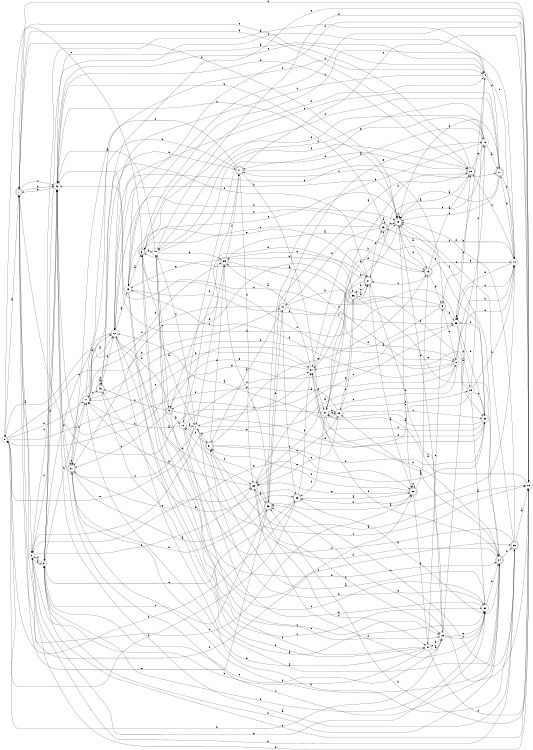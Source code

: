 digraph n38_10 {
__start0 [label="" shape="none"];

rankdir=LR;
size="8,5";

s0 [style="filled", color="black", fillcolor="white" shape="circle", label="0"];
s1 [style="rounded,filled", color="black", fillcolor="white" shape="doublecircle", label="1"];
s2 [style="filled", color="black", fillcolor="white" shape="circle", label="2"];
s3 [style="filled", color="black", fillcolor="white" shape="circle", label="3"];
s4 [style="filled", color="black", fillcolor="white" shape="circle", label="4"];
s5 [style="rounded,filled", color="black", fillcolor="white" shape="doublecircle", label="5"];
s6 [style="rounded,filled", color="black", fillcolor="white" shape="doublecircle", label="6"];
s7 [style="filled", color="black", fillcolor="white" shape="circle", label="7"];
s8 [style="filled", color="black", fillcolor="white" shape="circle", label="8"];
s9 [style="rounded,filled", color="black", fillcolor="white" shape="doublecircle", label="9"];
s10 [style="filled", color="black", fillcolor="white" shape="circle", label="10"];
s11 [style="filled", color="black", fillcolor="white" shape="circle", label="11"];
s12 [style="filled", color="black", fillcolor="white" shape="circle", label="12"];
s13 [style="filled", color="black", fillcolor="white" shape="circle", label="13"];
s14 [style="filled", color="black", fillcolor="white" shape="circle", label="14"];
s15 [style="filled", color="black", fillcolor="white" shape="circle", label="15"];
s16 [style="filled", color="black", fillcolor="white" shape="circle", label="16"];
s17 [style="rounded,filled", color="black", fillcolor="white" shape="doublecircle", label="17"];
s18 [style="rounded,filled", color="black", fillcolor="white" shape="doublecircle", label="18"];
s19 [style="rounded,filled", color="black", fillcolor="white" shape="doublecircle", label="19"];
s20 [style="rounded,filled", color="black", fillcolor="white" shape="doublecircle", label="20"];
s21 [style="rounded,filled", color="black", fillcolor="white" shape="doublecircle", label="21"];
s22 [style="rounded,filled", color="black", fillcolor="white" shape="doublecircle", label="22"];
s23 [style="rounded,filled", color="black", fillcolor="white" shape="doublecircle", label="23"];
s24 [style="rounded,filled", color="black", fillcolor="white" shape="doublecircle", label="24"];
s25 [style="rounded,filled", color="black", fillcolor="white" shape="doublecircle", label="25"];
s26 [style="filled", color="black", fillcolor="white" shape="circle", label="26"];
s27 [style="filled", color="black", fillcolor="white" shape="circle", label="27"];
s28 [style="filled", color="black", fillcolor="white" shape="circle", label="28"];
s29 [style="filled", color="black", fillcolor="white" shape="circle", label="29"];
s30 [style="filled", color="black", fillcolor="white" shape="circle", label="30"];
s31 [style="rounded,filled", color="black", fillcolor="white" shape="doublecircle", label="31"];
s32 [style="filled", color="black", fillcolor="white" shape="circle", label="32"];
s33 [style="filled", color="black", fillcolor="white" shape="circle", label="33"];
s34 [style="filled", color="black", fillcolor="white" shape="circle", label="34"];
s35 [style="rounded,filled", color="black", fillcolor="white" shape="doublecircle", label="35"];
s36 [style="rounded,filled", color="black", fillcolor="white" shape="doublecircle", label="36"];
s37 [style="rounded,filled", color="black", fillcolor="white" shape="doublecircle", label="37"];
s38 [style="filled", color="black", fillcolor="white" shape="circle", label="38"];
s39 [style="rounded,filled", color="black", fillcolor="white" shape="doublecircle", label="39"];
s40 [style="filled", color="black", fillcolor="white" shape="circle", label="40"];
s41 [style="rounded,filled", color="black", fillcolor="white" shape="doublecircle", label="41"];
s42 [style="filled", color="black", fillcolor="white" shape="circle", label="42"];
s43 [style="rounded,filled", color="black", fillcolor="white" shape="doublecircle", label="43"];
s44 [style="filled", color="black", fillcolor="white" shape="circle", label="44"];
s45 [style="filled", color="black", fillcolor="white" shape="circle", label="45"];
s46 [style="rounded,filled", color="black", fillcolor="white" shape="doublecircle", label="46"];
s0 -> s1 [label="a"];
s0 -> s15 [label="b"];
s0 -> s34 [label="c"];
s0 -> s11 [label="d"];
s0 -> s40 [label="e"];
s0 -> s23 [label="f"];
s1 -> s2 [label="a"];
s1 -> s18 [label="b"];
s1 -> s42 [label="c"];
s1 -> s42 [label="d"];
s1 -> s22 [label="e"];
s1 -> s22 [label="f"];
s2 -> s3 [label="a"];
s2 -> s38 [label="b"];
s2 -> s42 [label="c"];
s2 -> s26 [label="d"];
s2 -> s30 [label="e"];
s2 -> s42 [label="f"];
s3 -> s4 [label="a"];
s3 -> s24 [label="b"];
s3 -> s12 [label="c"];
s3 -> s42 [label="d"];
s3 -> s39 [label="e"];
s3 -> s2 [label="f"];
s4 -> s3 [label="a"];
s4 -> s5 [label="b"];
s4 -> s42 [label="c"];
s4 -> s17 [label="d"];
s4 -> s44 [label="e"];
s4 -> s12 [label="f"];
s5 -> s6 [label="a"];
s5 -> s11 [label="b"];
s5 -> s41 [label="c"];
s5 -> s42 [label="d"];
s5 -> s8 [label="e"];
s5 -> s33 [label="f"];
s6 -> s7 [label="a"];
s6 -> s45 [label="b"];
s6 -> s18 [label="c"];
s6 -> s4 [label="d"];
s6 -> s0 [label="e"];
s6 -> s44 [label="f"];
s7 -> s8 [label="a"];
s7 -> s30 [label="b"];
s7 -> s37 [label="c"];
s7 -> s31 [label="d"];
s7 -> s0 [label="e"];
s7 -> s45 [label="f"];
s8 -> s9 [label="a"];
s8 -> s44 [label="b"];
s8 -> s6 [label="c"];
s8 -> s44 [label="d"];
s8 -> s38 [label="e"];
s8 -> s13 [label="f"];
s9 -> s10 [label="a"];
s9 -> s24 [label="b"];
s9 -> s37 [label="c"];
s9 -> s12 [label="d"];
s9 -> s32 [label="e"];
s9 -> s46 [label="f"];
s10 -> s7 [label="a"];
s10 -> s11 [label="b"];
s10 -> s26 [label="c"];
s10 -> s41 [label="d"];
s10 -> s15 [label="e"];
s10 -> s34 [label="f"];
s11 -> s12 [label="a"];
s11 -> s3 [label="b"];
s11 -> s46 [label="c"];
s11 -> s35 [label="d"];
s11 -> s21 [label="e"];
s11 -> s4 [label="f"];
s12 -> s13 [label="a"];
s12 -> s25 [label="b"];
s12 -> s30 [label="c"];
s12 -> s38 [label="d"];
s12 -> s17 [label="e"];
s12 -> s18 [label="f"];
s13 -> s6 [label="a"];
s13 -> s14 [label="b"];
s13 -> s25 [label="c"];
s13 -> s26 [label="d"];
s13 -> s21 [label="e"];
s13 -> s33 [label="f"];
s14 -> s15 [label="a"];
s14 -> s2 [label="b"];
s14 -> s5 [label="c"];
s14 -> s26 [label="d"];
s14 -> s37 [label="e"];
s14 -> s6 [label="f"];
s15 -> s16 [label="a"];
s15 -> s14 [label="b"];
s15 -> s3 [label="c"];
s15 -> s21 [label="d"];
s15 -> s30 [label="e"];
s15 -> s30 [label="f"];
s16 -> s17 [label="a"];
s16 -> s39 [label="b"];
s16 -> s18 [label="c"];
s16 -> s45 [label="d"];
s16 -> s41 [label="e"];
s16 -> s6 [label="f"];
s17 -> s18 [label="a"];
s17 -> s44 [label="b"];
s17 -> s18 [label="c"];
s17 -> s18 [label="d"];
s17 -> s12 [label="e"];
s17 -> s45 [label="f"];
s18 -> s19 [label="a"];
s18 -> s12 [label="b"];
s18 -> s22 [label="c"];
s18 -> s15 [label="d"];
s18 -> s27 [label="e"];
s18 -> s18 [label="f"];
s19 -> s20 [label="a"];
s19 -> s34 [label="b"];
s19 -> s21 [label="c"];
s19 -> s5 [label="d"];
s19 -> s18 [label="e"];
s19 -> s44 [label="f"];
s20 -> s21 [label="a"];
s20 -> s27 [label="b"];
s20 -> s1 [label="c"];
s20 -> s1 [label="d"];
s20 -> s16 [label="e"];
s20 -> s10 [label="f"];
s21 -> s22 [label="a"];
s21 -> s43 [label="b"];
s21 -> s35 [label="c"];
s21 -> s36 [label="d"];
s21 -> s9 [label="e"];
s21 -> s34 [label="f"];
s22 -> s19 [label="a"];
s22 -> s14 [label="b"];
s22 -> s22 [label="c"];
s22 -> s23 [label="d"];
s22 -> s38 [label="e"];
s22 -> s31 [label="f"];
s23 -> s22 [label="a"];
s23 -> s24 [label="b"];
s23 -> s0 [label="c"];
s23 -> s46 [label="d"];
s23 -> s3 [label="e"];
s23 -> s34 [label="f"];
s24 -> s11 [label="a"];
s24 -> s25 [label="b"];
s24 -> s42 [label="c"];
s24 -> s31 [label="d"];
s24 -> s28 [label="e"];
s24 -> s18 [label="f"];
s25 -> s26 [label="a"];
s25 -> s2 [label="b"];
s25 -> s39 [label="c"];
s25 -> s18 [label="d"];
s25 -> s18 [label="e"];
s25 -> s45 [label="f"];
s26 -> s27 [label="a"];
s26 -> s39 [label="b"];
s26 -> s3 [label="c"];
s26 -> s1 [label="d"];
s26 -> s39 [label="e"];
s26 -> s13 [label="f"];
s27 -> s1 [label="a"];
s27 -> s24 [label="b"];
s27 -> s28 [label="c"];
s27 -> s18 [label="d"];
s27 -> s28 [label="e"];
s27 -> s23 [label="f"];
s28 -> s12 [label="a"];
s28 -> s29 [label="b"];
s28 -> s32 [label="c"];
s28 -> s36 [label="d"];
s28 -> s38 [label="e"];
s28 -> s42 [label="f"];
s29 -> s30 [label="a"];
s29 -> s44 [label="b"];
s29 -> s32 [label="c"];
s29 -> s0 [label="d"];
s29 -> s2 [label="e"];
s29 -> s4 [label="f"];
s30 -> s31 [label="a"];
s30 -> s24 [label="b"];
s30 -> s6 [label="c"];
s30 -> s38 [label="d"];
s30 -> s7 [label="e"];
s30 -> s3 [label="f"];
s31 -> s26 [label="a"];
s31 -> s32 [label="b"];
s31 -> s22 [label="c"];
s31 -> s35 [label="d"];
s31 -> s19 [label="e"];
s31 -> s10 [label="f"];
s32 -> s27 [label="a"];
s32 -> s33 [label="b"];
s32 -> s43 [label="c"];
s32 -> s34 [label="d"];
s32 -> s2 [label="e"];
s32 -> s34 [label="f"];
s33 -> s34 [label="a"];
s33 -> s32 [label="b"];
s33 -> s20 [label="c"];
s33 -> s42 [label="d"];
s33 -> s33 [label="e"];
s33 -> s29 [label="f"];
s34 -> s35 [label="a"];
s34 -> s11 [label="b"];
s34 -> s27 [label="c"];
s34 -> s19 [label="d"];
s34 -> s9 [label="e"];
s34 -> s7 [label="f"];
s35 -> s19 [label="a"];
s35 -> s36 [label="b"];
s35 -> s7 [label="c"];
s35 -> s8 [label="d"];
s35 -> s13 [label="e"];
s35 -> s41 [label="f"];
s36 -> s21 [label="a"];
s36 -> s28 [label="b"];
s36 -> s21 [label="c"];
s36 -> s37 [label="d"];
s36 -> s24 [label="e"];
s36 -> s32 [label="f"];
s37 -> s23 [label="a"];
s37 -> s12 [label="b"];
s37 -> s37 [label="c"];
s37 -> s11 [label="d"];
s37 -> s38 [label="e"];
s37 -> s24 [label="f"];
s38 -> s39 [label="a"];
s38 -> s11 [label="b"];
s38 -> s28 [label="c"];
s38 -> s15 [label="d"];
s38 -> s33 [label="e"];
s38 -> s14 [label="f"];
s39 -> s20 [label="a"];
s39 -> s37 [label="b"];
s39 -> s10 [label="c"];
s39 -> s35 [label="d"];
s39 -> s1 [label="e"];
s39 -> s40 [label="f"];
s40 -> s31 [label="a"];
s40 -> s21 [label="b"];
s40 -> s23 [label="c"];
s40 -> s8 [label="d"];
s40 -> s16 [label="e"];
s40 -> s0 [label="f"];
s41 -> s16 [label="a"];
s41 -> s11 [label="b"];
s41 -> s26 [label="c"];
s41 -> s38 [label="d"];
s41 -> s24 [label="e"];
s41 -> s37 [label="f"];
s42 -> s25 [label="a"];
s42 -> s18 [label="b"];
s42 -> s4 [label="c"];
s42 -> s20 [label="d"];
s42 -> s1 [label="e"];
s42 -> s37 [label="f"];
s43 -> s43 [label="a"];
s43 -> s13 [label="b"];
s43 -> s18 [label="c"];
s43 -> s42 [label="d"];
s43 -> s6 [label="e"];
s43 -> s40 [label="f"];
s44 -> s39 [label="a"];
s44 -> s17 [label="b"];
s44 -> s20 [label="c"];
s44 -> s33 [label="d"];
s44 -> s33 [label="e"];
s44 -> s43 [label="f"];
s45 -> s42 [label="a"];
s45 -> s35 [label="b"];
s45 -> s15 [label="c"];
s45 -> s26 [label="d"];
s45 -> s9 [label="e"];
s45 -> s20 [label="f"];
s46 -> s30 [label="a"];
s46 -> s46 [label="b"];
s46 -> s26 [label="c"];
s46 -> s46 [label="d"];
s46 -> s41 [label="e"];
s46 -> s12 [label="f"];

}